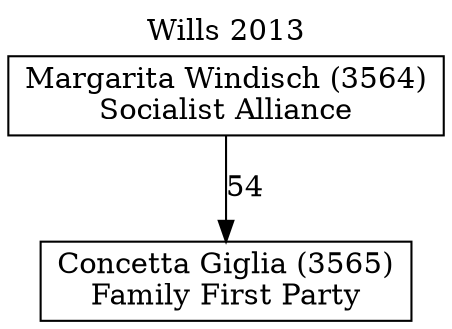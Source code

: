 // House preference flow
digraph "Concetta Giglia (3565)_Wills_2013" {
	graph [label="Wills 2013" labelloc=t mclimit=10]
	node [shape=box]
	"Concetta Giglia (3565)" [label="Concetta Giglia (3565)
Family First Party"]
	"Margarita Windisch (3564)" [label="Margarita Windisch (3564)
Socialist Alliance"]
	"Margarita Windisch (3564)" -> "Concetta Giglia (3565)" [label=54]
}
